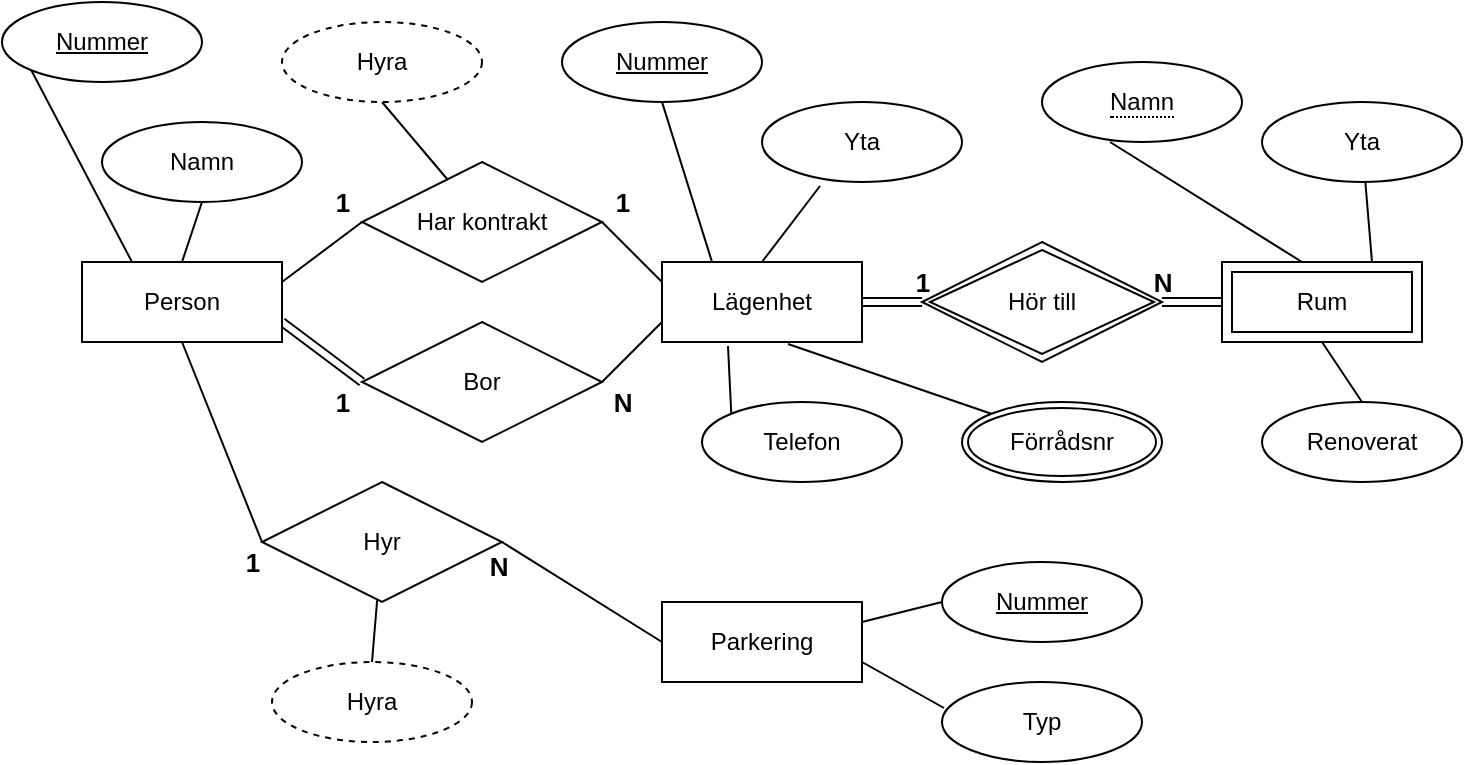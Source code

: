 <mxfile version="14.0.0" type="github" pages="2">
  <diagram id="R2lEEEUBdFMjLlhIrx00" name="ER">
    <mxGraphModel dx="801" dy="433" grid="1" gridSize="10" guides="1" tooltips="1" connect="1" arrows="1" fold="1" page="1" pageScale="1" pageWidth="827" pageHeight="1169" math="0" shadow="0" extFonts="Permanent Marker^https://fonts.googleapis.com/css?family=Permanent+Marker">
      <root>
        <mxCell id="0" />
        <mxCell id="1" parent="0" />
        <mxCell id="WBjp90xsd_2QCnQ7A9XF-17" value="" style="edgeStyle=none;shape=link;rounded=0;orthogonalLoop=1;jettySize=auto;html=1;entryX=0;entryY=0.5;entryDx=0;entryDy=0;exitX=1;exitY=0.75;exitDx=0;exitDy=0;" edge="1" parent="1" source="WBjp90xsd_2QCnQ7A9XF-1" target="WBjp90xsd_2QCnQ7A9XF-7">
          <mxGeometry relative="1" as="geometry" />
        </mxCell>
        <mxCell id="WBjp90xsd_2QCnQ7A9XF-1" value="Person" style="whiteSpace=wrap;html=1;align=center;" vertex="1" parent="1">
          <mxGeometry x="50" y="200" width="100" height="40" as="geometry" />
        </mxCell>
        <mxCell id="WBjp90xsd_2QCnQ7A9XF-23" value="" style="edgeStyle=none;shape=link;rounded=0;orthogonalLoop=1;jettySize=auto;html=1;" edge="1" parent="1" source="WBjp90xsd_2QCnQ7A9XF-2" target="WBjp90xsd_2QCnQ7A9XF-9">
          <mxGeometry relative="1" as="geometry" />
        </mxCell>
        <mxCell id="WBjp90xsd_2QCnQ7A9XF-2" value="Lägenhet" style="whiteSpace=wrap;html=1;align=center;" vertex="1" parent="1">
          <mxGeometry x="340" y="200" width="100" height="40" as="geometry" />
        </mxCell>
        <mxCell id="WBjp90xsd_2QCnQ7A9XF-3" value="Parkering" style="whiteSpace=wrap;html=1;align=center;" vertex="1" parent="1">
          <mxGeometry x="340" y="370" width="100" height="40" as="geometry" />
        </mxCell>
        <mxCell id="WBjp90xsd_2QCnQ7A9XF-5" value="Rum" style="shape=ext;margin=3;double=1;whiteSpace=wrap;html=1;align=center;" vertex="1" parent="1">
          <mxGeometry x="620" y="200" width="100" height="40" as="geometry" />
        </mxCell>
        <mxCell id="WBjp90xsd_2QCnQ7A9XF-6" value="Har kontrakt" style="shape=rhombus;perimeter=rhombusPerimeter;whiteSpace=wrap;html=1;align=center;" vertex="1" parent="1">
          <mxGeometry x="190" y="150" width="120" height="60" as="geometry" />
        </mxCell>
        <mxCell id="WBjp90xsd_2QCnQ7A9XF-7" value="Bor" style="shape=rhombus;perimeter=rhombusPerimeter;whiteSpace=wrap;html=1;align=center;" vertex="1" parent="1">
          <mxGeometry x="190" y="230" width="120" height="60" as="geometry" />
        </mxCell>
        <mxCell id="WBjp90xsd_2QCnQ7A9XF-8" value="Hyr" style="shape=rhombus;perimeter=rhombusPerimeter;whiteSpace=wrap;html=1;align=center;" vertex="1" parent="1">
          <mxGeometry x="140" y="310" width="120" height="60" as="geometry" />
        </mxCell>
        <mxCell id="WBjp90xsd_2QCnQ7A9XF-24" value="" style="edgeStyle=none;shape=link;rounded=0;orthogonalLoop=1;jettySize=auto;html=1;" edge="1" parent="1" source="WBjp90xsd_2QCnQ7A9XF-9" target="WBjp90xsd_2QCnQ7A9XF-5">
          <mxGeometry relative="1" as="geometry" />
        </mxCell>
        <mxCell id="WBjp90xsd_2QCnQ7A9XF-9" value="Hör till" style="shape=rhombus;double=1;perimeter=rhombusPerimeter;whiteSpace=wrap;html=1;align=center;" vertex="1" parent="1">
          <mxGeometry x="470" y="190" width="120" height="60" as="geometry" />
        </mxCell>
        <mxCell id="WBjp90xsd_2QCnQ7A9XF-15" value="" style="endArrow=none;html=1;rounded=0;exitX=1;exitY=0.25;exitDx=0;exitDy=0;entryX=0;entryY=0.5;entryDx=0;entryDy=0;" edge="1" parent="1" source="WBjp90xsd_2QCnQ7A9XF-1" target="WBjp90xsd_2QCnQ7A9XF-6">
          <mxGeometry relative="1" as="geometry">
            <mxPoint x="330" y="280" as="sourcePoint" />
            <mxPoint x="490" y="280" as="targetPoint" />
          </mxGeometry>
        </mxCell>
        <mxCell id="WBjp90xsd_2QCnQ7A9XF-16" value="" style="endArrow=none;html=1;rounded=0;exitX=1;exitY=0.5;exitDx=0;exitDy=0;entryX=0;entryY=0.25;entryDx=0;entryDy=0;" edge="1" parent="1" source="WBjp90xsd_2QCnQ7A9XF-6" target="WBjp90xsd_2QCnQ7A9XF-2">
          <mxGeometry relative="1" as="geometry">
            <mxPoint x="330" y="280" as="sourcePoint" />
            <mxPoint x="490" y="280" as="targetPoint" />
          </mxGeometry>
        </mxCell>
        <mxCell id="WBjp90xsd_2QCnQ7A9XF-18" value="" style="endArrow=none;html=1;rounded=0;exitX=1;exitY=0.5;exitDx=0;exitDy=0;entryX=0;entryY=0.75;entryDx=0;entryDy=0;" edge="1" parent="1" source="WBjp90xsd_2QCnQ7A9XF-7" target="WBjp90xsd_2QCnQ7A9XF-2">
          <mxGeometry relative="1" as="geometry">
            <mxPoint x="330" y="280" as="sourcePoint" />
            <mxPoint x="490" y="280" as="targetPoint" />
          </mxGeometry>
        </mxCell>
        <mxCell id="WBjp90xsd_2QCnQ7A9XF-19" value="&lt;font style=&quot;font-size: 13px&quot;&gt;&lt;b style=&quot;font-size: 13px&quot;&gt;1&lt;/b&gt;&lt;/font&gt;" style="text;html=1;resizable=0;autosize=1;align=center;verticalAlign=middle;points=[];fillColor=none;strokeColor=none;rounded=0;fontSize=13;" vertex="1" parent="1">
          <mxGeometry x="170" y="160" width="20" height="20" as="geometry" />
        </mxCell>
        <mxCell id="WBjp90xsd_2QCnQ7A9XF-20" value="&lt;font style=&quot;font-size: 13px&quot;&gt;&lt;b style=&quot;font-size: 13px&quot;&gt;1&lt;/b&gt;&lt;/font&gt;" style="text;html=1;resizable=0;autosize=1;align=center;verticalAlign=middle;points=[];fillColor=none;strokeColor=none;rounded=0;fontSize=13;" vertex="1" parent="1">
          <mxGeometry x="310" y="160" width="20" height="20" as="geometry" />
        </mxCell>
        <mxCell id="WBjp90xsd_2QCnQ7A9XF-21" value="&lt;font style=&quot;font-size: 13px&quot;&gt;&lt;b style=&quot;font-size: 13px&quot;&gt;1&lt;/b&gt;&lt;/font&gt;" style="text;html=1;resizable=0;autosize=1;align=center;verticalAlign=middle;points=[];fillColor=none;strokeColor=none;rounded=0;fontSize=13;" vertex="1" parent="1">
          <mxGeometry x="170" y="260" width="20" height="20" as="geometry" />
        </mxCell>
        <mxCell id="WBjp90xsd_2QCnQ7A9XF-22" value="&lt;font style=&quot;font-size: 13px&quot;&gt;&lt;b style=&quot;font-size: 13px&quot;&gt;N&lt;/b&gt;&lt;/font&gt;" style="text;html=1;resizable=0;autosize=1;align=center;verticalAlign=middle;points=[];fillColor=none;strokeColor=none;rounded=0;fontSize=13;" vertex="1" parent="1">
          <mxGeometry x="310" y="260" width="20" height="20" as="geometry" />
        </mxCell>
        <mxCell id="WBjp90xsd_2QCnQ7A9XF-25" value="&lt;font style=&quot;font-size: 13px&quot;&gt;&lt;b style=&quot;font-size: 13px&quot;&gt;1&lt;/b&gt;&lt;/font&gt;" style="text;html=1;resizable=0;autosize=1;align=center;verticalAlign=middle;points=[];fillColor=none;strokeColor=none;rounded=0;fontSize=13;" vertex="1" parent="1">
          <mxGeometry x="460" y="200" width="20" height="20" as="geometry" />
        </mxCell>
        <mxCell id="WBjp90xsd_2QCnQ7A9XF-26" value="&lt;font style=&quot;font-size: 13px&quot;&gt;&lt;b style=&quot;font-size: 13px&quot;&gt;N&lt;/b&gt;&lt;/font&gt;" style="text;html=1;resizable=0;autosize=1;align=center;verticalAlign=middle;points=[];fillColor=none;strokeColor=none;rounded=0;fontSize=13;" vertex="1" parent="1">
          <mxGeometry x="580" y="200" width="20" height="20" as="geometry" />
        </mxCell>
        <mxCell id="WBjp90xsd_2QCnQ7A9XF-27" value="" style="endArrow=none;html=1;rounded=0;exitX=0.5;exitY=1;exitDx=0;exitDy=0;entryX=0;entryY=0.5;entryDx=0;entryDy=0;" edge="1" parent="1" source="WBjp90xsd_2QCnQ7A9XF-1" target="WBjp90xsd_2QCnQ7A9XF-8">
          <mxGeometry relative="1" as="geometry">
            <mxPoint x="330" y="280" as="sourcePoint" />
            <mxPoint x="490" y="280" as="targetPoint" />
          </mxGeometry>
        </mxCell>
        <mxCell id="WBjp90xsd_2QCnQ7A9XF-28" value="" style="endArrow=none;html=1;rounded=0;exitX=1;exitY=0.5;exitDx=0;exitDy=0;entryX=0;entryY=0.5;entryDx=0;entryDy=0;" edge="1" parent="1" source="WBjp90xsd_2QCnQ7A9XF-8" target="WBjp90xsd_2QCnQ7A9XF-3">
          <mxGeometry relative="1" as="geometry">
            <mxPoint x="330" y="280" as="sourcePoint" />
            <mxPoint x="490" y="280" as="targetPoint" />
          </mxGeometry>
        </mxCell>
        <mxCell id="WBjp90xsd_2QCnQ7A9XF-29" value="&lt;font style=&quot;font-size: 13px&quot;&gt;&lt;b style=&quot;font-size: 13px&quot;&gt;1&lt;/b&gt;&lt;/font&gt;" style="text;html=1;resizable=0;autosize=1;align=center;verticalAlign=middle;points=[];fillColor=none;strokeColor=none;rounded=0;fontSize=13;" vertex="1" parent="1">
          <mxGeometry x="125" y="340" width="20" height="20" as="geometry" />
        </mxCell>
        <mxCell id="WBjp90xsd_2QCnQ7A9XF-30" value="&lt;font style=&quot;font-size: 13px&quot;&gt;&lt;b style=&quot;font-size: 13px&quot;&gt;N&lt;/b&gt;&lt;/font&gt;" style="text;html=1;resizable=0;autosize=1;align=center;verticalAlign=middle;points=[];fillColor=none;strokeColor=none;rounded=0;fontSize=13;" vertex="1" parent="1">
          <mxGeometry x="248" y="342" width="20" height="20" as="geometry" />
        </mxCell>
        <mxCell id="WBjp90xsd_2QCnQ7A9XF-33" value="Nummer" style="ellipse;whiteSpace=wrap;html=1;align=center;fontStyle=4;" vertex="1" parent="1">
          <mxGeometry x="10" y="70" width="100" height="40" as="geometry" />
        </mxCell>
        <mxCell id="WBjp90xsd_2QCnQ7A9XF-34" value="Namn" style="ellipse;whiteSpace=wrap;html=1;align=center;" vertex="1" parent="1">
          <mxGeometry x="60" y="130" width="100" height="40" as="geometry" />
        </mxCell>
        <mxCell id="WBjp90xsd_2QCnQ7A9XF-35" value="" style="endArrow=none;html=1;rounded=0;exitX=0;exitY=1;exitDx=0;exitDy=0;entryX=0.25;entryY=0;entryDx=0;entryDy=0;" edge="1" parent="1" source="WBjp90xsd_2QCnQ7A9XF-33" target="WBjp90xsd_2QCnQ7A9XF-1">
          <mxGeometry relative="1" as="geometry">
            <mxPoint x="330" y="280" as="sourcePoint" />
            <mxPoint x="50" y="190" as="targetPoint" />
          </mxGeometry>
        </mxCell>
        <mxCell id="WBjp90xsd_2QCnQ7A9XF-36" value="" style="endArrow=none;html=1;rounded=0;exitX=0.5;exitY=1;exitDx=0;exitDy=0;entryX=0.5;entryY=0;entryDx=0;entryDy=0;" edge="1" parent="1" source="WBjp90xsd_2QCnQ7A9XF-34" target="WBjp90xsd_2QCnQ7A9XF-1">
          <mxGeometry relative="1" as="geometry">
            <mxPoint x="330" y="280" as="sourcePoint" />
            <mxPoint x="490" y="280" as="targetPoint" />
          </mxGeometry>
        </mxCell>
        <mxCell id="WBjp90xsd_2QCnQ7A9XF-38" value="" style="endArrow=none;html=1;rounded=0;exitX=0.4;exitY=1;exitDx=0;exitDy=0;exitPerimeter=0;entryX=0.358;entryY=0.15;entryDx=0;entryDy=0;entryPerimeter=0;" edge="1" parent="1" target="WBjp90xsd_2QCnQ7A9XF-6">
          <mxGeometry relative="1" as="geometry">
            <mxPoint x="200" y="120" as="sourcePoint" />
            <mxPoint x="490" y="280" as="targetPoint" />
          </mxGeometry>
        </mxCell>
        <mxCell id="WBjp90xsd_2QCnQ7A9XF-39" value="Nummer" style="ellipse;whiteSpace=wrap;html=1;align=center;fontStyle=4;" vertex="1" parent="1">
          <mxGeometry x="290" y="80" width="100" height="40" as="geometry" />
        </mxCell>
        <mxCell id="WBjp90xsd_2QCnQ7A9XF-41" value="Yta" style="ellipse;whiteSpace=wrap;html=1;align=center;" vertex="1" parent="1">
          <mxGeometry x="390" y="120" width="100" height="40" as="geometry" />
        </mxCell>
        <mxCell id="WBjp90xsd_2QCnQ7A9XF-43" value="Telefon" style="ellipse;whiteSpace=wrap;html=1;align=center;" vertex="1" parent="1">
          <mxGeometry x="360" y="270" width="100" height="40" as="geometry" />
        </mxCell>
        <mxCell id="WBjp90xsd_2QCnQ7A9XF-44" value="" style="endArrow=none;html=1;rounded=0;exitX=0.5;exitY=1;exitDx=0;exitDy=0;entryX=0.25;entryY=0;entryDx=0;entryDy=0;" edge="1" parent="1" source="WBjp90xsd_2QCnQ7A9XF-39" target="WBjp90xsd_2QCnQ7A9XF-2">
          <mxGeometry relative="1" as="geometry">
            <mxPoint x="330" y="280" as="sourcePoint" />
            <mxPoint x="490" y="280" as="targetPoint" />
          </mxGeometry>
        </mxCell>
        <mxCell id="WBjp90xsd_2QCnQ7A9XF-45" value="" style="endArrow=none;html=1;rounded=0;exitX=0.29;exitY=1.05;exitDx=0;exitDy=0;exitPerimeter=0;entryX=0.5;entryY=0;entryDx=0;entryDy=0;" edge="1" parent="1" source="WBjp90xsd_2QCnQ7A9XF-41" target="WBjp90xsd_2QCnQ7A9XF-2">
          <mxGeometry relative="1" as="geometry">
            <mxPoint x="330" y="280" as="sourcePoint" />
            <mxPoint x="490" y="280" as="targetPoint" />
          </mxGeometry>
        </mxCell>
        <mxCell id="WBjp90xsd_2QCnQ7A9XF-46" value="" style="endArrow=none;html=1;rounded=0;exitX=0.33;exitY=1.05;exitDx=0;exitDy=0;exitPerimeter=0;entryX=0;entryY=0;entryDx=0;entryDy=0;" edge="1" parent="1" source="WBjp90xsd_2QCnQ7A9XF-2" target="WBjp90xsd_2QCnQ7A9XF-43">
          <mxGeometry relative="1" as="geometry">
            <mxPoint x="330" y="280" as="sourcePoint" />
            <mxPoint x="490" y="280" as="targetPoint" />
          </mxGeometry>
        </mxCell>
        <mxCell id="WBjp90xsd_2QCnQ7A9XF-47" value="Förrådsnr" style="ellipse;shape=doubleEllipse;margin=3;whiteSpace=wrap;html=1;align=center;" vertex="1" parent="1">
          <mxGeometry x="490" y="270" width="100" height="40" as="geometry" />
        </mxCell>
        <mxCell id="WBjp90xsd_2QCnQ7A9XF-48" value="" style="endArrow=none;html=1;rounded=0;exitX=0.63;exitY=1.025;exitDx=0;exitDy=0;exitPerimeter=0;entryX=0;entryY=0;entryDx=0;entryDy=0;" edge="1" parent="1" source="WBjp90xsd_2QCnQ7A9XF-2" target="WBjp90xsd_2QCnQ7A9XF-47">
          <mxGeometry relative="1" as="geometry">
            <mxPoint x="330" y="280" as="sourcePoint" />
            <mxPoint x="490" y="280" as="targetPoint" />
          </mxGeometry>
        </mxCell>
        <mxCell id="WBjp90xsd_2QCnQ7A9XF-49" value="Typ" style="ellipse;whiteSpace=wrap;html=1;align=center;" vertex="1" parent="1">
          <mxGeometry x="480" y="410" width="100" height="40" as="geometry" />
        </mxCell>
        <mxCell id="WBjp90xsd_2QCnQ7A9XF-51" value="Nummer" style="ellipse;whiteSpace=wrap;html=1;align=center;fontStyle=4;" vertex="1" parent="1">
          <mxGeometry x="480" y="350" width="100" height="40" as="geometry" />
        </mxCell>
        <mxCell id="WBjp90xsd_2QCnQ7A9XF-52" value="&lt;span style=&quot;border-bottom: 1px dotted&quot;&gt;Namn&lt;/span&gt;" style="ellipse;whiteSpace=wrap;html=1;align=center;" vertex="1" parent="1">
          <mxGeometry x="530" y="100" width="100" height="40" as="geometry" />
        </mxCell>
        <mxCell id="WBjp90xsd_2QCnQ7A9XF-54" value="Hyra" style="ellipse;whiteSpace=wrap;html=1;align=center;dashed=1;" vertex="1" parent="1">
          <mxGeometry x="150" y="80" width="100" height="40" as="geometry" />
        </mxCell>
        <mxCell id="WBjp90xsd_2QCnQ7A9XF-56" value="Hyra" style="ellipse;whiteSpace=wrap;html=1;align=center;dashed=1;" vertex="1" parent="1">
          <mxGeometry x="145" y="400" width="100" height="40" as="geometry" />
        </mxCell>
        <mxCell id="WBjp90xsd_2QCnQ7A9XF-57" value="" style="endArrow=none;html=1;rounded=0;exitX=0.5;exitY=0;exitDx=0;exitDy=0;" edge="1" parent="1" source="WBjp90xsd_2QCnQ7A9XF-56" target="WBjp90xsd_2QCnQ7A9XF-8">
          <mxGeometry relative="1" as="geometry">
            <mxPoint x="330" y="280" as="sourcePoint" />
            <mxPoint x="490" y="280" as="targetPoint" />
          </mxGeometry>
        </mxCell>
        <mxCell id="WBjp90xsd_2QCnQ7A9XF-59" value="Yta" style="ellipse;whiteSpace=wrap;html=1;align=center;" vertex="1" parent="1">
          <mxGeometry x="640" y="120" width="100" height="40" as="geometry" />
        </mxCell>
        <mxCell id="WBjp90xsd_2QCnQ7A9XF-60" value="Renoverat" style="ellipse;whiteSpace=wrap;html=1;align=center;" vertex="1" parent="1">
          <mxGeometry x="640" y="270" width="100" height="40" as="geometry" />
        </mxCell>
        <mxCell id="WBjp90xsd_2QCnQ7A9XF-61" value="" style="endArrow=none;html=1;rounded=0;entryX=0.34;entryY=1;entryDx=0;entryDy=0;entryPerimeter=0;exitX=0.4;exitY=0;exitDx=0;exitDy=0;exitPerimeter=0;" edge="1" parent="1" source="WBjp90xsd_2QCnQ7A9XF-5" target="WBjp90xsd_2QCnQ7A9XF-52">
          <mxGeometry relative="1" as="geometry">
            <mxPoint x="650" y="195" as="sourcePoint" />
            <mxPoint x="490" y="280" as="targetPoint" />
          </mxGeometry>
        </mxCell>
        <mxCell id="WBjp90xsd_2QCnQ7A9XF-62" value="" style="endArrow=none;html=1;rounded=0;exitX=0.75;exitY=0;exitDx=0;exitDy=0;" edge="1" parent="1" source="WBjp90xsd_2QCnQ7A9XF-5" target="WBjp90xsd_2QCnQ7A9XF-59">
          <mxGeometry relative="1" as="geometry">
            <mxPoint x="690" y="190" as="sourcePoint" />
            <mxPoint x="490" y="280" as="targetPoint" />
          </mxGeometry>
        </mxCell>
        <mxCell id="WBjp90xsd_2QCnQ7A9XF-63" value="" style="endArrow=none;html=1;rounded=0;entryX=0.5;entryY=0;entryDx=0;entryDy=0;exitX=0.5;exitY=1;exitDx=0;exitDy=0;" edge="1" parent="1" source="WBjp90xsd_2QCnQ7A9XF-5" target="WBjp90xsd_2QCnQ7A9XF-60">
          <mxGeometry relative="1" as="geometry">
            <mxPoint x="330" y="280" as="sourcePoint" />
            <mxPoint x="490" y="280" as="targetPoint" />
          </mxGeometry>
        </mxCell>
        <mxCell id="WBjp90xsd_2QCnQ7A9XF-64" value="" style="endArrow=none;html=1;rounded=0;entryX=0;entryY=0.5;entryDx=0;entryDy=0;exitX=1;exitY=0.25;exitDx=0;exitDy=0;" edge="1" parent="1" source="WBjp90xsd_2QCnQ7A9XF-3" target="WBjp90xsd_2QCnQ7A9XF-51">
          <mxGeometry relative="1" as="geometry">
            <mxPoint x="330" y="280" as="sourcePoint" />
            <mxPoint x="490" y="280" as="targetPoint" />
          </mxGeometry>
        </mxCell>
        <mxCell id="WBjp90xsd_2QCnQ7A9XF-65" value="" style="endArrow=none;html=1;rounded=0;entryX=0.01;entryY=0.325;entryDx=0;entryDy=0;entryPerimeter=0;exitX=1;exitY=0.75;exitDx=0;exitDy=0;" edge="1" parent="1" source="WBjp90xsd_2QCnQ7A9XF-3" target="WBjp90xsd_2QCnQ7A9XF-49">
          <mxGeometry relative="1" as="geometry">
            <mxPoint x="330" y="280" as="sourcePoint" />
            <mxPoint x="490" y="280" as="targetPoint" />
          </mxGeometry>
        </mxCell>
      </root>
    </mxGraphModel>
  </diagram>
  <diagram id="qV3FFwmSxXLpWLLYIGYV" name="Tabeller">
    <mxGraphModel dx="801" dy="433" grid="1" gridSize="10" guides="1" tooltips="1" connect="1" arrows="1" fold="1" page="1" pageScale="1" pageWidth="827" pageHeight="1169" math="0" shadow="0">
      <root>
        <mxCell id="0NG9wNZ0qTi5qlFcHk6g-0" />
        <mxCell id="0NG9wNZ0qTi5qlFcHk6g-1" parent="0NG9wNZ0qTi5qlFcHk6g-0" />
        <mxCell id="0NG9wNZ0qTi5qlFcHk6g-2" value="  Personer" style="shape=table;startSize=30;container=1;collapsible=1;childLayout=tableLayout;fixedRows=1;rowLines=0;fontStyle=1;align=left;resizeLast=1;" vertex="1" parent="0NG9wNZ0qTi5qlFcHk6g-1">
          <mxGeometry x="20" y="20" width="180" height="100" as="geometry" />
        </mxCell>
        <mxCell id="0NG9wNZ0qTi5qlFcHk6g-3" value="" style="shape=partialRectangle;collapsible=0;dropTarget=0;pointerEvents=0;fillColor=none;top=0;left=0;bottom=1;right=0;points=[[0,0.5],[1,0.5]];portConstraint=eastwest;" vertex="1" parent="0NG9wNZ0qTi5qlFcHk6g-2">
          <mxGeometry y="30" width="180" height="30" as="geometry" />
        </mxCell>
        <mxCell id="0NG9wNZ0qTi5qlFcHk6g-4" value="Nummer" style="shape=partialRectangle;connectable=0;fillColor=none;top=0;left=0;bottom=0;right=0;fontStyle=5;overflow=hidden;" vertex="1" parent="0NG9wNZ0qTi5qlFcHk6g-3">
          <mxGeometry width="90" height="30" as="geometry" />
        </mxCell>
        <mxCell id="0NG9wNZ0qTi5qlFcHk6g-5" value="Namn" style="shape=partialRectangle;connectable=0;fillColor=none;top=0;left=0;bottom=0;right=0;align=center;spacingLeft=6;fontStyle=1;overflow=hidden;" vertex="1" parent="0NG9wNZ0qTi5qlFcHk6g-3">
          <mxGeometry x="90" width="90" height="30" as="geometry" />
        </mxCell>
        <mxCell id="0NG9wNZ0qTi5qlFcHk6g-6" style="shape=partialRectangle;collapsible=0;dropTarget=0;pointerEvents=0;fillColor=none;top=0;left=0;bottom=1;right=0;points=[[0,0.5],[1,0.5]];portConstraint=eastwest;" vertex="1" parent="0NG9wNZ0qTi5qlFcHk6g-2">
          <mxGeometry y="60" width="180" height="30" as="geometry" />
        </mxCell>
        <mxCell id="0NG9wNZ0qTi5qlFcHk6g-7" value="123" style="shape=partialRectangle;connectable=0;fillColor=none;top=0;left=0;bottom=0;right=0;fontStyle=0;overflow=hidden;" vertex="1" parent="0NG9wNZ0qTi5qlFcHk6g-6">
          <mxGeometry width="90" height="30" as="geometry" />
        </mxCell>
        <mxCell id="0NG9wNZ0qTi5qlFcHk6g-8" value="Tore Risch" style="shape=partialRectangle;connectable=0;fillColor=none;top=0;left=0;bottom=0;right=0;align=center;spacingLeft=6;fontStyle=0;overflow=hidden;" vertex="1" parent="0NG9wNZ0qTi5qlFcHk6g-6">
          <mxGeometry x="90" width="90" height="30" as="geometry" />
        </mxCell>
        <mxCell id="a9DXk57YnBEPo0LRqPMc-0" value="  Lagenheter" style="shape=table;startSize=30;container=1;collapsible=1;childLayout=tableLayout;fixedRows=1;rowLines=0;fontStyle=1;align=left;resizeLast=1;" vertex="1" parent="0NG9wNZ0qTi5qlFcHk6g-1">
          <mxGeometry x="20" y="150" width="370" height="100" as="geometry" />
        </mxCell>
        <mxCell id="a9DXk57YnBEPo0LRqPMc-1" value="" style="shape=partialRectangle;collapsible=0;dropTarget=0;pointerEvents=0;fillColor=none;top=0;left=0;bottom=1;right=0;points=[[0,0.5],[1,0.5]];portConstraint=eastwest;" vertex="1" parent="a9DXk57YnBEPo0LRqPMc-0">
          <mxGeometry y="30" width="370" height="30" as="geometry" />
        </mxCell>
        <mxCell id="a9DXk57YnBEPo0LRqPMc-2" value="Nummer" style="shape=partialRectangle;connectable=0;fillColor=none;top=0;left=0;bottom=0;right=0;fontStyle=5;overflow=hidden;" vertex="1" parent="a9DXk57YnBEPo0LRqPMc-1">
          <mxGeometry width="90" height="30" as="geometry" />
        </mxCell>
        <mxCell id="a9DXk57YnBEPo0LRqPMc-3" value="Yta" style="shape=partialRectangle;connectable=0;fillColor=none;top=0;left=0;bottom=0;right=0;align=center;spacingLeft=6;fontStyle=1;overflow=hidden;" vertex="1" parent="a9DXk57YnBEPo0LRqPMc-1">
          <mxGeometry x="90" width="40" height="30" as="geometry" />
        </mxCell>
        <mxCell id="hxxn53AQYZXQ1Q3mM93R-0" value="Telefon" style="shape=partialRectangle;connectable=0;fillColor=none;top=0;left=0;bottom=0;right=0;align=center;spacingLeft=6;fontStyle=1;overflow=hidden;" vertex="1" parent="a9DXk57YnBEPo0LRqPMc-1">
          <mxGeometry x="130" width="100" height="30" as="geometry" />
        </mxCell>
        <mxCell id="1vi7vJA9_zf5PgqdOC-h-0" value="Bor" style="shape=partialRectangle;connectable=0;fillColor=none;top=0;left=0;bottom=0;right=0;align=center;spacingLeft=6;fontStyle=1;overflow=hidden;" vertex="1" parent="a9DXk57YnBEPo0LRqPMc-1">
          <mxGeometry x="230" width="40" height="30" as="geometry" />
        </mxCell>
        <mxCell id="nviRxF6W4NW14iXo9zQM-0" value="Har_kontrakt" style="shape=partialRectangle;connectable=0;fillColor=none;top=0;left=0;bottom=0;right=0;align=center;spacingLeft=6;fontStyle=1;overflow=hidden;" vertex="1" parent="a9DXk57YnBEPo0LRqPMc-1">
          <mxGeometry x="270" width="100" height="30" as="geometry" />
        </mxCell>
        <mxCell id="a9DXk57YnBEPo0LRqPMc-4" style="shape=partialRectangle;collapsible=0;dropTarget=0;pointerEvents=0;fillColor=none;top=0;left=0;bottom=1;right=0;points=[[0,0.5],[1,0.5]];portConstraint=eastwest;" vertex="1" parent="a9DXk57YnBEPo0LRqPMc-0">
          <mxGeometry y="60" width="370" height="30" as="geometry" />
        </mxCell>
        <mxCell id="a9DXk57YnBEPo0LRqPMc-5" value="1401" style="shape=partialRectangle;connectable=0;fillColor=none;top=0;left=0;bottom=0;right=0;fontStyle=0;overflow=hidden;" vertex="1" parent="a9DXk57YnBEPo0LRqPMc-4">
          <mxGeometry width="90" height="30" as="geometry" />
        </mxCell>
        <mxCell id="a9DXk57YnBEPo0LRqPMc-6" value="55" style="shape=partialRectangle;connectable=0;fillColor=none;top=0;left=0;bottom=0;right=0;align=center;spacingLeft=6;fontStyle=0;overflow=hidden;" vertex="1" parent="a9DXk57YnBEPo0LRqPMc-4">
          <mxGeometry x="90" width="40" height="30" as="geometry" />
        </mxCell>
        <mxCell id="hxxn53AQYZXQ1Q3mM93R-1" value="0532-11111" style="shape=partialRectangle;connectable=0;fillColor=none;top=0;left=0;bottom=0;right=0;align=center;spacingLeft=6;fontStyle=0;overflow=hidden;" vertex="1" parent="a9DXk57YnBEPo0LRqPMc-4">
          <mxGeometry x="130" width="100" height="30" as="geometry" />
        </mxCell>
        <mxCell id="1vi7vJA9_zf5PgqdOC-h-1" value="123" style="shape=partialRectangle;connectable=0;fillColor=none;top=0;left=0;bottom=0;right=0;align=center;spacingLeft=6;fontStyle=0;overflow=hidden;" vertex="1" parent="a9DXk57YnBEPo0LRqPMc-4">
          <mxGeometry x="230" width="40" height="30" as="geometry" />
        </mxCell>
        <mxCell id="nviRxF6W4NW14iXo9zQM-1" value="123" style="shape=partialRectangle;connectable=0;fillColor=none;top=0;left=0;bottom=0;right=0;align=center;spacingLeft=6;fontStyle=0;overflow=hidden;" vertex="1" parent="a9DXk57YnBEPo0LRqPMc-4">
          <mxGeometry x="270" width="100" height="30" as="geometry" />
        </mxCell>
        <mxCell id="dZo2irGIw_4JObGwaf_Y-0" value="  Parkeringar" style="shape=table;startSize=30;container=1;collapsible=1;childLayout=tableLayout;fixedRows=1;rowLines=0;fontStyle=1;align=left;resizeLast=1;" vertex="1" parent="0NG9wNZ0qTi5qlFcHk6g-1">
          <mxGeometry x="240" y="20" width="270" height="100" as="geometry" />
        </mxCell>
        <mxCell id="dZo2irGIw_4JObGwaf_Y-1" value="" style="shape=partialRectangle;collapsible=0;dropTarget=0;pointerEvents=0;fillColor=none;top=0;left=0;bottom=1;right=0;points=[[0,0.5],[1,0.5]];portConstraint=eastwest;" vertex="1" parent="dZo2irGIw_4JObGwaf_Y-0">
          <mxGeometry y="30" width="270" height="30" as="geometry" />
        </mxCell>
        <mxCell id="dZo2irGIw_4JObGwaf_Y-2" value="Nummer" style="shape=partialRectangle;connectable=0;fillColor=none;top=0;left=0;bottom=0;right=0;fontStyle=5;overflow=hidden;" vertex="1" parent="dZo2irGIw_4JObGwaf_Y-1">
          <mxGeometry width="90" height="30" as="geometry" />
        </mxCell>
        <mxCell id="dZo2irGIw_4JObGwaf_Y-3" value="Typ" style="shape=partialRectangle;connectable=0;fillColor=none;top=0;left=0;bottom=0;right=0;align=center;spacingLeft=6;fontStyle=1;overflow=hidden;" vertex="1" parent="dZo2irGIw_4JObGwaf_Y-1">
          <mxGeometry x="90" width="90" height="30" as="geometry" />
        </mxCell>
        <mxCell id="nviRxF6W4NW14iXo9zQM-2" value="Hyrs_av" style="shape=partialRectangle;connectable=0;fillColor=none;top=0;left=0;bottom=0;right=0;align=center;spacingLeft=6;fontStyle=1;overflow=hidden;" vertex="1" parent="dZo2irGIw_4JObGwaf_Y-1">
          <mxGeometry x="180" width="90" height="30" as="geometry" />
        </mxCell>
        <mxCell id="dZo2irGIw_4JObGwaf_Y-4" style="shape=partialRectangle;collapsible=0;dropTarget=0;pointerEvents=0;fillColor=none;top=0;left=0;bottom=1;right=0;points=[[0,0.5],[1,0.5]];portConstraint=eastwest;" vertex="1" parent="dZo2irGIw_4JObGwaf_Y-0">
          <mxGeometry y="60" width="270" height="30" as="geometry" />
        </mxCell>
        <mxCell id="dZo2irGIw_4JObGwaf_Y-5" value="71" style="shape=partialRectangle;connectable=0;fillColor=none;top=0;left=0;bottom=0;right=0;fontStyle=0;overflow=hidden;" vertex="1" parent="dZo2irGIw_4JObGwaf_Y-4">
          <mxGeometry width="90" height="30" as="geometry" />
        </mxCell>
        <mxCell id="dZo2irGIw_4JObGwaf_Y-6" value="Utomhus" style="shape=partialRectangle;connectable=0;fillColor=none;top=0;left=0;bottom=0;right=0;align=center;spacingLeft=6;fontStyle=0;overflow=hidden;" vertex="1" parent="dZo2irGIw_4JObGwaf_Y-4">
          <mxGeometry x="90" width="90" height="30" as="geometry" />
        </mxCell>
        <mxCell id="nviRxF6W4NW14iXo9zQM-3" value="123" style="shape=partialRectangle;connectable=0;fillColor=none;top=0;left=0;bottom=0;right=0;align=center;spacingLeft=6;fontStyle=0;overflow=hidden;" vertex="1" parent="dZo2irGIw_4JObGwaf_Y-4">
          <mxGeometry x="180" width="90" height="30" as="geometry" />
        </mxCell>
        <mxCell id="aEBaZpxDEDnj7TM4q8sv-4" value="  Rum" style="shape=table;startSize=30;container=1;collapsible=1;childLayout=tableLayout;fixedRows=1;rowLines=0;fontStyle=1;align=left;resizeLast=1;" vertex="1" parent="0NG9wNZ0qTi5qlFcHk6g-1">
          <mxGeometry x="240" y="290" width="270" height="100" as="geometry" />
        </mxCell>
        <mxCell id="aEBaZpxDEDnj7TM4q8sv-5" value="" style="shape=partialRectangle;collapsible=0;dropTarget=0;pointerEvents=0;fillColor=none;top=0;left=0;bottom=1;right=0;points=[[0,0.5],[1,0.5]];portConstraint=eastwest;" vertex="1" parent="aEBaZpxDEDnj7TM4q8sv-4">
          <mxGeometry y="30" width="270" height="30" as="geometry" />
        </mxCell>
        <mxCell id="aEBaZpxDEDnj7TM4q8sv-6" value="Hor_till" style="shape=partialRectangle;connectable=0;fillColor=none;top=0;left=0;bottom=0;right=0;fontStyle=5;overflow=hidden;" vertex="1" parent="aEBaZpxDEDnj7TM4q8sv-5">
          <mxGeometry width="90" height="30" as="geometry" />
        </mxCell>
        <mxCell id="aEBaZpxDEDnj7TM4q8sv-7" value="Namn" style="shape=partialRectangle;connectable=0;fillColor=none;top=0;left=0;bottom=0;right=0;align=center;spacingLeft=6;fontStyle=5;overflow=hidden;" vertex="1" parent="aEBaZpxDEDnj7TM4q8sv-5">
          <mxGeometry x="90" width="50" height="30" as="geometry" />
        </mxCell>
        <mxCell id="aEBaZpxDEDnj7TM4q8sv-8" value="Yta" style="shape=partialRectangle;connectable=0;fillColor=none;top=0;left=0;bottom=0;right=0;align=center;spacingLeft=6;fontStyle=1;overflow=hidden;" vertex="1" parent="aEBaZpxDEDnj7TM4q8sv-5">
          <mxGeometry x="140" width="40" height="30" as="geometry" />
        </mxCell>
        <mxCell id="aEBaZpxDEDnj7TM4q8sv-9" value="Renoverat" style="shape=partialRectangle;connectable=0;fillColor=none;top=0;left=0;bottom=0;right=0;align=center;spacingLeft=6;fontStyle=1;overflow=hidden;" vertex="1" parent="aEBaZpxDEDnj7TM4q8sv-5">
          <mxGeometry x="180" width="90" height="30" as="geometry" />
        </mxCell>
        <mxCell id="aEBaZpxDEDnj7TM4q8sv-10" style="shape=partialRectangle;collapsible=0;dropTarget=0;pointerEvents=0;fillColor=none;top=0;left=0;bottom=1;right=0;points=[[0,0.5],[1,0.5]];portConstraint=eastwest;" vertex="1" parent="aEBaZpxDEDnj7TM4q8sv-4">
          <mxGeometry y="60" width="270" height="30" as="geometry" />
        </mxCell>
        <mxCell id="aEBaZpxDEDnj7TM4q8sv-11" value="1401" style="shape=partialRectangle;connectable=0;fillColor=none;top=0;left=0;bottom=0;right=0;fontStyle=0;overflow=hidden;" vertex="1" parent="aEBaZpxDEDnj7TM4q8sv-10">
          <mxGeometry width="90" height="30" as="geometry" />
        </mxCell>
        <mxCell id="aEBaZpxDEDnj7TM4q8sv-12" value="Kokvrå" style="shape=partialRectangle;connectable=0;fillColor=none;top=0;left=0;bottom=0;right=0;align=center;spacingLeft=6;fontStyle=0;overflow=hidden;" vertex="1" parent="aEBaZpxDEDnj7TM4q8sv-10">
          <mxGeometry x="90" width="50" height="30" as="geometry" />
        </mxCell>
        <mxCell id="aEBaZpxDEDnj7TM4q8sv-13" value="5" style="shape=partialRectangle;connectable=0;fillColor=none;top=0;left=0;bottom=0;right=0;align=center;spacingLeft=6;fontStyle=0;overflow=hidden;" vertex="1" parent="aEBaZpxDEDnj7TM4q8sv-10">
          <mxGeometry x="140" width="40" height="30" as="geometry" />
        </mxCell>
        <mxCell id="aEBaZpxDEDnj7TM4q8sv-14" value="2018" style="shape=partialRectangle;connectable=0;fillColor=none;top=0;left=0;bottom=0;right=0;align=center;spacingLeft=6;fontStyle=0;overflow=hidden;" vertex="1" parent="aEBaZpxDEDnj7TM4q8sv-10">
          <mxGeometry x="180" width="90" height="30" as="geometry" />
        </mxCell>
        <mxCell id="4KZYpJfZUzc6rQ1eae7e-0" value="  Forrad" style="shape=table;startSize=30;container=1;collapsible=1;childLayout=tableLayout;fixedRows=1;rowLines=0;fontStyle=1;align=left;resizeLast=1;" vertex="1" parent="0NG9wNZ0qTi5qlFcHk6g-1">
          <mxGeometry x="20" y="290" width="180" height="100" as="geometry" />
        </mxCell>
        <mxCell id="4KZYpJfZUzc6rQ1eae7e-1" value="" style="shape=partialRectangle;collapsible=0;dropTarget=0;pointerEvents=0;fillColor=none;top=0;left=0;bottom=1;right=0;points=[[0,0.5],[1,0.5]];portConstraint=eastwest;" vertex="1" parent="4KZYpJfZUzc6rQ1eae7e-0">
          <mxGeometry y="30" width="180" height="30" as="geometry" />
        </mxCell>
        <mxCell id="4KZYpJfZUzc6rQ1eae7e-2" value="Nummer" style="shape=partialRectangle;connectable=0;fillColor=none;top=0;left=0;bottom=0;right=0;fontStyle=5;overflow=hidden;" vertex="1" parent="4KZYpJfZUzc6rQ1eae7e-1">
          <mxGeometry width="90" height="30" as="geometry" />
        </mxCell>
        <mxCell id="4KZYpJfZUzc6rQ1eae7e-3" value="Lgh_nr" style="shape=partialRectangle;connectable=0;fillColor=none;top=0;left=0;bottom=0;right=0;align=center;spacingLeft=6;fontStyle=1;overflow=hidden;" vertex="1" parent="4KZYpJfZUzc6rQ1eae7e-1">
          <mxGeometry x="90" width="90" height="30" as="geometry" />
        </mxCell>
        <mxCell id="4KZYpJfZUzc6rQ1eae7e-4" style="shape=partialRectangle;collapsible=0;dropTarget=0;pointerEvents=0;fillColor=none;top=0;left=0;bottom=1;right=0;points=[[0,0.5],[1,0.5]];portConstraint=eastwest;" vertex="1" parent="4KZYpJfZUzc6rQ1eae7e-0">
          <mxGeometry y="60" width="180" height="30" as="geometry" />
        </mxCell>
        <mxCell id="4KZYpJfZUzc6rQ1eae7e-5" value="27" style="shape=partialRectangle;connectable=0;fillColor=none;top=0;left=0;bottom=0;right=0;fontStyle=0;overflow=hidden;" vertex="1" parent="4KZYpJfZUzc6rQ1eae7e-4">
          <mxGeometry width="90" height="30" as="geometry" />
        </mxCell>
        <mxCell id="4KZYpJfZUzc6rQ1eae7e-6" value="1401" style="shape=partialRectangle;connectable=0;fillColor=none;top=0;left=0;bottom=0;right=0;align=center;spacingLeft=6;fontStyle=0;overflow=hidden;" vertex="1" parent="4KZYpJfZUzc6rQ1eae7e-4">
          <mxGeometry x="90" width="90" height="30" as="geometry" />
        </mxCell>
      </root>
    </mxGraphModel>
  </diagram>
</mxfile>
